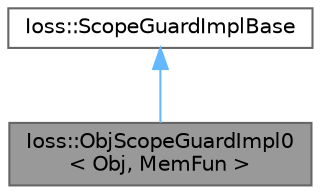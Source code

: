 digraph "Ioss::ObjScopeGuardImpl0&lt; Obj, MemFun &gt;"
{
 // INTERACTIVE_SVG=YES
 // LATEX_PDF_SIZE
  bgcolor="transparent";
  edge [fontname=Helvetica,fontsize=10,labelfontname=Helvetica,labelfontsize=10];
  node [fontname=Helvetica,fontsize=10,shape=box,height=0.2,width=0.4];
  Node1 [id="Node000001",label="Ioss::ObjScopeGuardImpl0\l\< Obj, MemFun \>",height=0.2,width=0.4,color="gray40", fillcolor="grey60", style="filled", fontcolor="black",tooltip=" "];
  Node2 -> Node1 [id="edge1_Node000001_Node000002",dir="back",color="steelblue1",style="solid",tooltip=" "];
  Node2 [id="Node000002",label="Ioss::ScopeGuardImplBase",height=0.2,width=0.4,color="gray40", fillcolor="white", style="filled",URL="$classIoss_1_1ScopeGuardImplBase.html",tooltip=" "];
}
